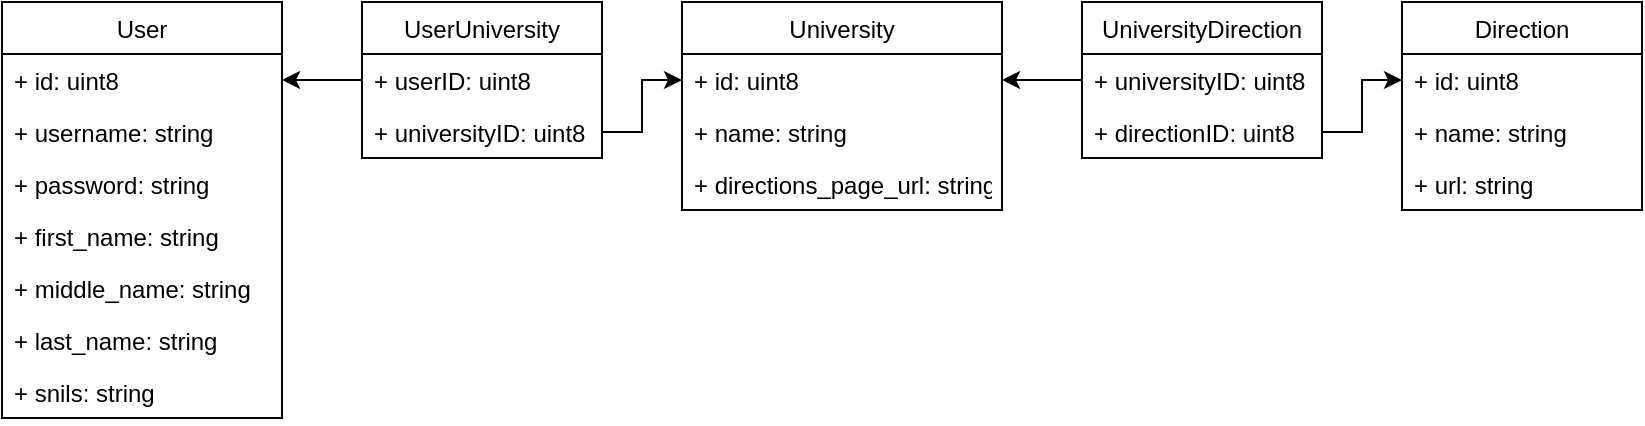 <mxfile version="14.6.13" type="device"><diagram id="sRpT-F_knRIbylOG0-hX" name="Page-1"><mxGraphModel dx="1292" dy="586" grid="1" gridSize="10" guides="1" tooltips="1" connect="1" arrows="1" fold="1" page="1" pageScale="1" pageWidth="3300" pageHeight="4681" math="0" shadow="0"><root><mxCell id="0"/><mxCell id="1" parent="0"/><mxCell id="nETrFTn-h6Cdf3GmTmFr-1" value="User" style="swimlane;fontStyle=0;childLayout=stackLayout;horizontal=1;startSize=26;fillColor=none;horizontalStack=0;resizeParent=1;resizeParentMax=0;resizeLast=0;collapsible=1;marginBottom=0;" vertex="1" parent="1"><mxGeometry x="260" y="380" width="140" height="208" as="geometry"/></mxCell><mxCell id="nETrFTn-h6Cdf3GmTmFr-2" value="+ id: uint8" style="text;strokeColor=none;fillColor=none;align=left;verticalAlign=top;spacingLeft=4;spacingRight=4;overflow=hidden;rotatable=0;points=[[0,0.5],[1,0.5]];portConstraint=eastwest;" vertex="1" parent="nETrFTn-h6Cdf3GmTmFr-1"><mxGeometry y="26" width="140" height="26" as="geometry"/></mxCell><mxCell id="nETrFTn-h6Cdf3GmTmFr-3" value="+ username: string" style="text;strokeColor=none;fillColor=none;align=left;verticalAlign=top;spacingLeft=4;spacingRight=4;overflow=hidden;rotatable=0;points=[[0,0.5],[1,0.5]];portConstraint=eastwest;" vertex="1" parent="nETrFTn-h6Cdf3GmTmFr-1"><mxGeometry y="52" width="140" height="26" as="geometry"/></mxCell><mxCell id="nETrFTn-h6Cdf3GmTmFr-8" value="+ password: string&#10;" style="text;strokeColor=none;fillColor=none;align=left;verticalAlign=top;spacingLeft=4;spacingRight=4;overflow=hidden;rotatable=0;points=[[0,0.5],[1,0.5]];portConstraint=eastwest;" vertex="1" parent="nETrFTn-h6Cdf3GmTmFr-1"><mxGeometry y="78" width="140" height="26" as="geometry"/></mxCell><mxCell id="nETrFTn-h6Cdf3GmTmFr-4" value="+ first_name: string&#10;" style="text;strokeColor=none;fillColor=none;align=left;verticalAlign=top;spacingLeft=4;spacingRight=4;overflow=hidden;rotatable=0;points=[[0,0.5],[1,0.5]];portConstraint=eastwest;" vertex="1" parent="nETrFTn-h6Cdf3GmTmFr-1"><mxGeometry y="104" width="140" height="26" as="geometry"/></mxCell><mxCell id="nETrFTn-h6Cdf3GmTmFr-5" value="+ middle_name: string&#10;" style="text;strokeColor=none;fillColor=none;align=left;verticalAlign=top;spacingLeft=4;spacingRight=4;overflow=hidden;rotatable=0;points=[[0,0.5],[1,0.5]];portConstraint=eastwest;" vertex="1" parent="nETrFTn-h6Cdf3GmTmFr-1"><mxGeometry y="130" width="140" height="26" as="geometry"/></mxCell><mxCell id="nETrFTn-h6Cdf3GmTmFr-7" value="+ last_name: string&#10;" style="text;strokeColor=none;fillColor=none;align=left;verticalAlign=top;spacingLeft=4;spacingRight=4;overflow=hidden;rotatable=0;points=[[0,0.5],[1,0.5]];portConstraint=eastwest;" vertex="1" parent="nETrFTn-h6Cdf3GmTmFr-1"><mxGeometry y="156" width="140" height="26" as="geometry"/></mxCell><mxCell id="nETrFTn-h6Cdf3GmTmFr-6" value="+ snils: string&#10;" style="text;strokeColor=none;fillColor=none;align=left;verticalAlign=top;spacingLeft=4;spacingRight=4;overflow=hidden;rotatable=0;points=[[0,0.5],[1,0.5]];portConstraint=eastwest;" vertex="1" parent="nETrFTn-h6Cdf3GmTmFr-1"><mxGeometry y="182" width="140" height="26" as="geometry"/></mxCell><mxCell id="nETrFTn-h6Cdf3GmTmFr-9" value="UserUniversity" style="swimlane;fontStyle=0;childLayout=stackLayout;horizontal=1;startSize=26;fillColor=none;horizontalStack=0;resizeParent=1;resizeParentMax=0;resizeLast=0;collapsible=1;marginBottom=0;" vertex="1" parent="1"><mxGeometry x="440" y="380" width="120" height="78" as="geometry"/></mxCell><mxCell id="nETrFTn-h6Cdf3GmTmFr-10" value="+ userID: uint8" style="text;strokeColor=none;fillColor=none;align=left;verticalAlign=top;spacingLeft=4;spacingRight=4;overflow=hidden;rotatable=0;points=[[0,0.5],[1,0.5]];portConstraint=eastwest;" vertex="1" parent="nETrFTn-h6Cdf3GmTmFr-9"><mxGeometry y="26" width="120" height="26" as="geometry"/></mxCell><mxCell id="nETrFTn-h6Cdf3GmTmFr-11" value="+ universityID: uint8" style="text;strokeColor=none;fillColor=none;align=left;verticalAlign=top;spacingLeft=4;spacingRight=4;overflow=hidden;rotatable=0;points=[[0,0.5],[1,0.5]];portConstraint=eastwest;" vertex="1" parent="nETrFTn-h6Cdf3GmTmFr-9"><mxGeometry y="52" width="120" height="26" as="geometry"/></mxCell><mxCell id="nETrFTn-h6Cdf3GmTmFr-13" value="University" style="swimlane;fontStyle=0;childLayout=stackLayout;horizontal=1;startSize=26;fillColor=none;horizontalStack=0;resizeParent=1;resizeParentMax=0;resizeLast=0;collapsible=1;marginBottom=0;" vertex="1" parent="1"><mxGeometry x="600" y="380" width="160" height="104" as="geometry"/></mxCell><mxCell id="nETrFTn-h6Cdf3GmTmFr-14" value="+ id: uint8" style="text;strokeColor=none;fillColor=none;align=left;verticalAlign=top;spacingLeft=4;spacingRight=4;overflow=hidden;rotatable=0;points=[[0,0.5],[1,0.5]];portConstraint=eastwest;" vertex="1" parent="nETrFTn-h6Cdf3GmTmFr-13"><mxGeometry y="26" width="160" height="26" as="geometry"/></mxCell><mxCell id="nETrFTn-h6Cdf3GmTmFr-15" value="+ name: string" style="text;strokeColor=none;fillColor=none;align=left;verticalAlign=top;spacingLeft=4;spacingRight=4;overflow=hidden;rotatable=0;points=[[0,0.5],[1,0.5]];portConstraint=eastwest;" vertex="1" parent="nETrFTn-h6Cdf3GmTmFr-13"><mxGeometry y="52" width="160" height="26" as="geometry"/></mxCell><mxCell id="nETrFTn-h6Cdf3GmTmFr-16" value="+ directions_page_url: string " style="text;strokeColor=none;fillColor=none;align=left;verticalAlign=top;spacingLeft=4;spacingRight=4;overflow=hidden;rotatable=0;points=[[0,0.5],[1,0.5]];portConstraint=eastwest;" vertex="1" parent="nETrFTn-h6Cdf3GmTmFr-13"><mxGeometry y="78" width="160" height="26" as="geometry"/></mxCell><mxCell id="nETrFTn-h6Cdf3GmTmFr-17" style="edgeStyle=orthogonalEdgeStyle;rounded=0;orthogonalLoop=1;jettySize=auto;html=1;entryX=0;entryY=0.5;entryDx=0;entryDy=0;" edge="1" parent="1" source="nETrFTn-h6Cdf3GmTmFr-11" target="nETrFTn-h6Cdf3GmTmFr-14"><mxGeometry relative="1" as="geometry"/></mxCell><mxCell id="nETrFTn-h6Cdf3GmTmFr-19" style="edgeStyle=orthogonalEdgeStyle;rounded=0;orthogonalLoop=1;jettySize=auto;html=1;" edge="1" parent="1" source="nETrFTn-h6Cdf3GmTmFr-10" target="nETrFTn-h6Cdf3GmTmFr-2"><mxGeometry relative="1" as="geometry"/></mxCell><mxCell id="nETrFTn-h6Cdf3GmTmFr-20" value="Direction" style="swimlane;fontStyle=0;childLayout=stackLayout;horizontal=1;startSize=26;fillColor=none;horizontalStack=0;resizeParent=1;resizeParentMax=0;resizeLast=0;collapsible=1;marginBottom=0;" vertex="1" parent="1"><mxGeometry x="960" y="380" width="120" height="104" as="geometry"/></mxCell><mxCell id="nETrFTn-h6Cdf3GmTmFr-21" value="+ id: uint8" style="text;strokeColor=none;fillColor=none;align=left;verticalAlign=top;spacingLeft=4;spacingRight=4;overflow=hidden;rotatable=0;points=[[0,0.5],[1,0.5]];portConstraint=eastwest;" vertex="1" parent="nETrFTn-h6Cdf3GmTmFr-20"><mxGeometry y="26" width="120" height="26" as="geometry"/></mxCell><mxCell id="nETrFTn-h6Cdf3GmTmFr-22" value="+ name: string" style="text;strokeColor=none;fillColor=none;align=left;verticalAlign=top;spacingLeft=4;spacingRight=4;overflow=hidden;rotatable=0;points=[[0,0.5],[1,0.5]];portConstraint=eastwest;" vertex="1" parent="nETrFTn-h6Cdf3GmTmFr-20"><mxGeometry y="52" width="120" height="26" as="geometry"/></mxCell><mxCell id="nETrFTn-h6Cdf3GmTmFr-23" value="+ url: string " style="text;strokeColor=none;fillColor=none;align=left;verticalAlign=top;spacingLeft=4;spacingRight=4;overflow=hidden;rotatable=0;points=[[0,0.5],[1,0.5]];portConstraint=eastwest;" vertex="1" parent="nETrFTn-h6Cdf3GmTmFr-20"><mxGeometry y="78" width="120" height="26" as="geometry"/></mxCell><mxCell id="nETrFTn-h6Cdf3GmTmFr-28" value="UniversityDirection" style="swimlane;fontStyle=0;childLayout=stackLayout;horizontal=1;startSize=26;fillColor=none;horizontalStack=0;resizeParent=1;resizeParentMax=0;resizeLast=0;collapsible=1;marginBottom=0;" vertex="1" parent="1"><mxGeometry x="800" y="380" width="120" height="78" as="geometry"/></mxCell><mxCell id="nETrFTn-h6Cdf3GmTmFr-29" value="+ universityID: uint8" style="text;strokeColor=none;fillColor=none;align=left;verticalAlign=top;spacingLeft=4;spacingRight=4;overflow=hidden;rotatable=0;points=[[0,0.5],[1,0.5]];portConstraint=eastwest;" vertex="1" parent="nETrFTn-h6Cdf3GmTmFr-28"><mxGeometry y="26" width="120" height="26" as="geometry"/></mxCell><mxCell id="nETrFTn-h6Cdf3GmTmFr-30" value="+ directionID: uint8" style="text;strokeColor=none;fillColor=none;align=left;verticalAlign=top;spacingLeft=4;spacingRight=4;overflow=hidden;rotatable=0;points=[[0,0.5],[1,0.5]];portConstraint=eastwest;" vertex="1" parent="nETrFTn-h6Cdf3GmTmFr-28"><mxGeometry y="52" width="120" height="26" as="geometry"/></mxCell><mxCell id="nETrFTn-h6Cdf3GmTmFr-31" style="edgeStyle=orthogonalEdgeStyle;rounded=0;orthogonalLoop=1;jettySize=auto;html=1;" edge="1" parent="1" source="nETrFTn-h6Cdf3GmTmFr-29" target="nETrFTn-h6Cdf3GmTmFr-14"><mxGeometry relative="1" as="geometry"/></mxCell><mxCell id="nETrFTn-h6Cdf3GmTmFr-32" style="edgeStyle=orthogonalEdgeStyle;rounded=0;orthogonalLoop=1;jettySize=auto;html=1;entryX=0;entryY=0.5;entryDx=0;entryDy=0;" edge="1" parent="1" source="nETrFTn-h6Cdf3GmTmFr-30" target="nETrFTn-h6Cdf3GmTmFr-21"><mxGeometry relative="1" as="geometry"/></mxCell></root></mxGraphModel></diagram></mxfile>